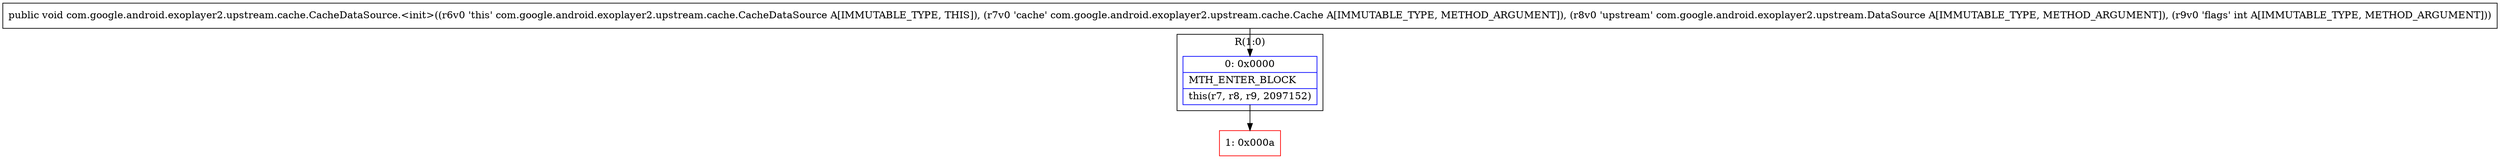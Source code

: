 digraph "CFG forcom.google.android.exoplayer2.upstream.cache.CacheDataSource.\<init\>(Lcom\/google\/android\/exoplayer2\/upstream\/cache\/Cache;Lcom\/google\/android\/exoplayer2\/upstream\/DataSource;I)V" {
subgraph cluster_Region_1688242196 {
label = "R(1:0)";
node [shape=record,color=blue];
Node_0 [shape=record,label="{0\:\ 0x0000|MTH_ENTER_BLOCK\l|this(r7, r8, r9, 2097152)\l}"];
}
Node_1 [shape=record,color=red,label="{1\:\ 0x000a}"];
MethodNode[shape=record,label="{public void com.google.android.exoplayer2.upstream.cache.CacheDataSource.\<init\>((r6v0 'this' com.google.android.exoplayer2.upstream.cache.CacheDataSource A[IMMUTABLE_TYPE, THIS]), (r7v0 'cache' com.google.android.exoplayer2.upstream.cache.Cache A[IMMUTABLE_TYPE, METHOD_ARGUMENT]), (r8v0 'upstream' com.google.android.exoplayer2.upstream.DataSource A[IMMUTABLE_TYPE, METHOD_ARGUMENT]), (r9v0 'flags' int A[IMMUTABLE_TYPE, METHOD_ARGUMENT])) }"];
MethodNode -> Node_0;
Node_0 -> Node_1;
}

